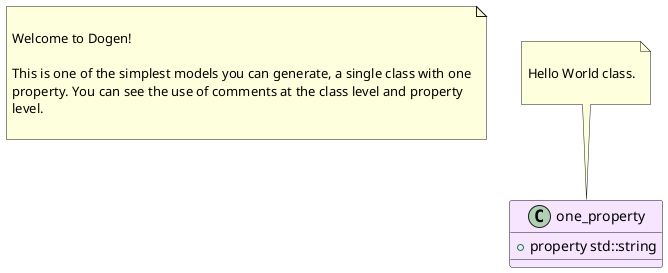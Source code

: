 @startuml
set namespaceSeparator ::
note as N1

Welcome to Dogen!

This is one of the simplest models you can generate, a single class with one
property. You can see the use of comments at the class level and property
level.

end note

class one_property #F7E5FF {
        +{field} property std::string
}

note top of  one_property

Hello World class.

end note

@enduml
